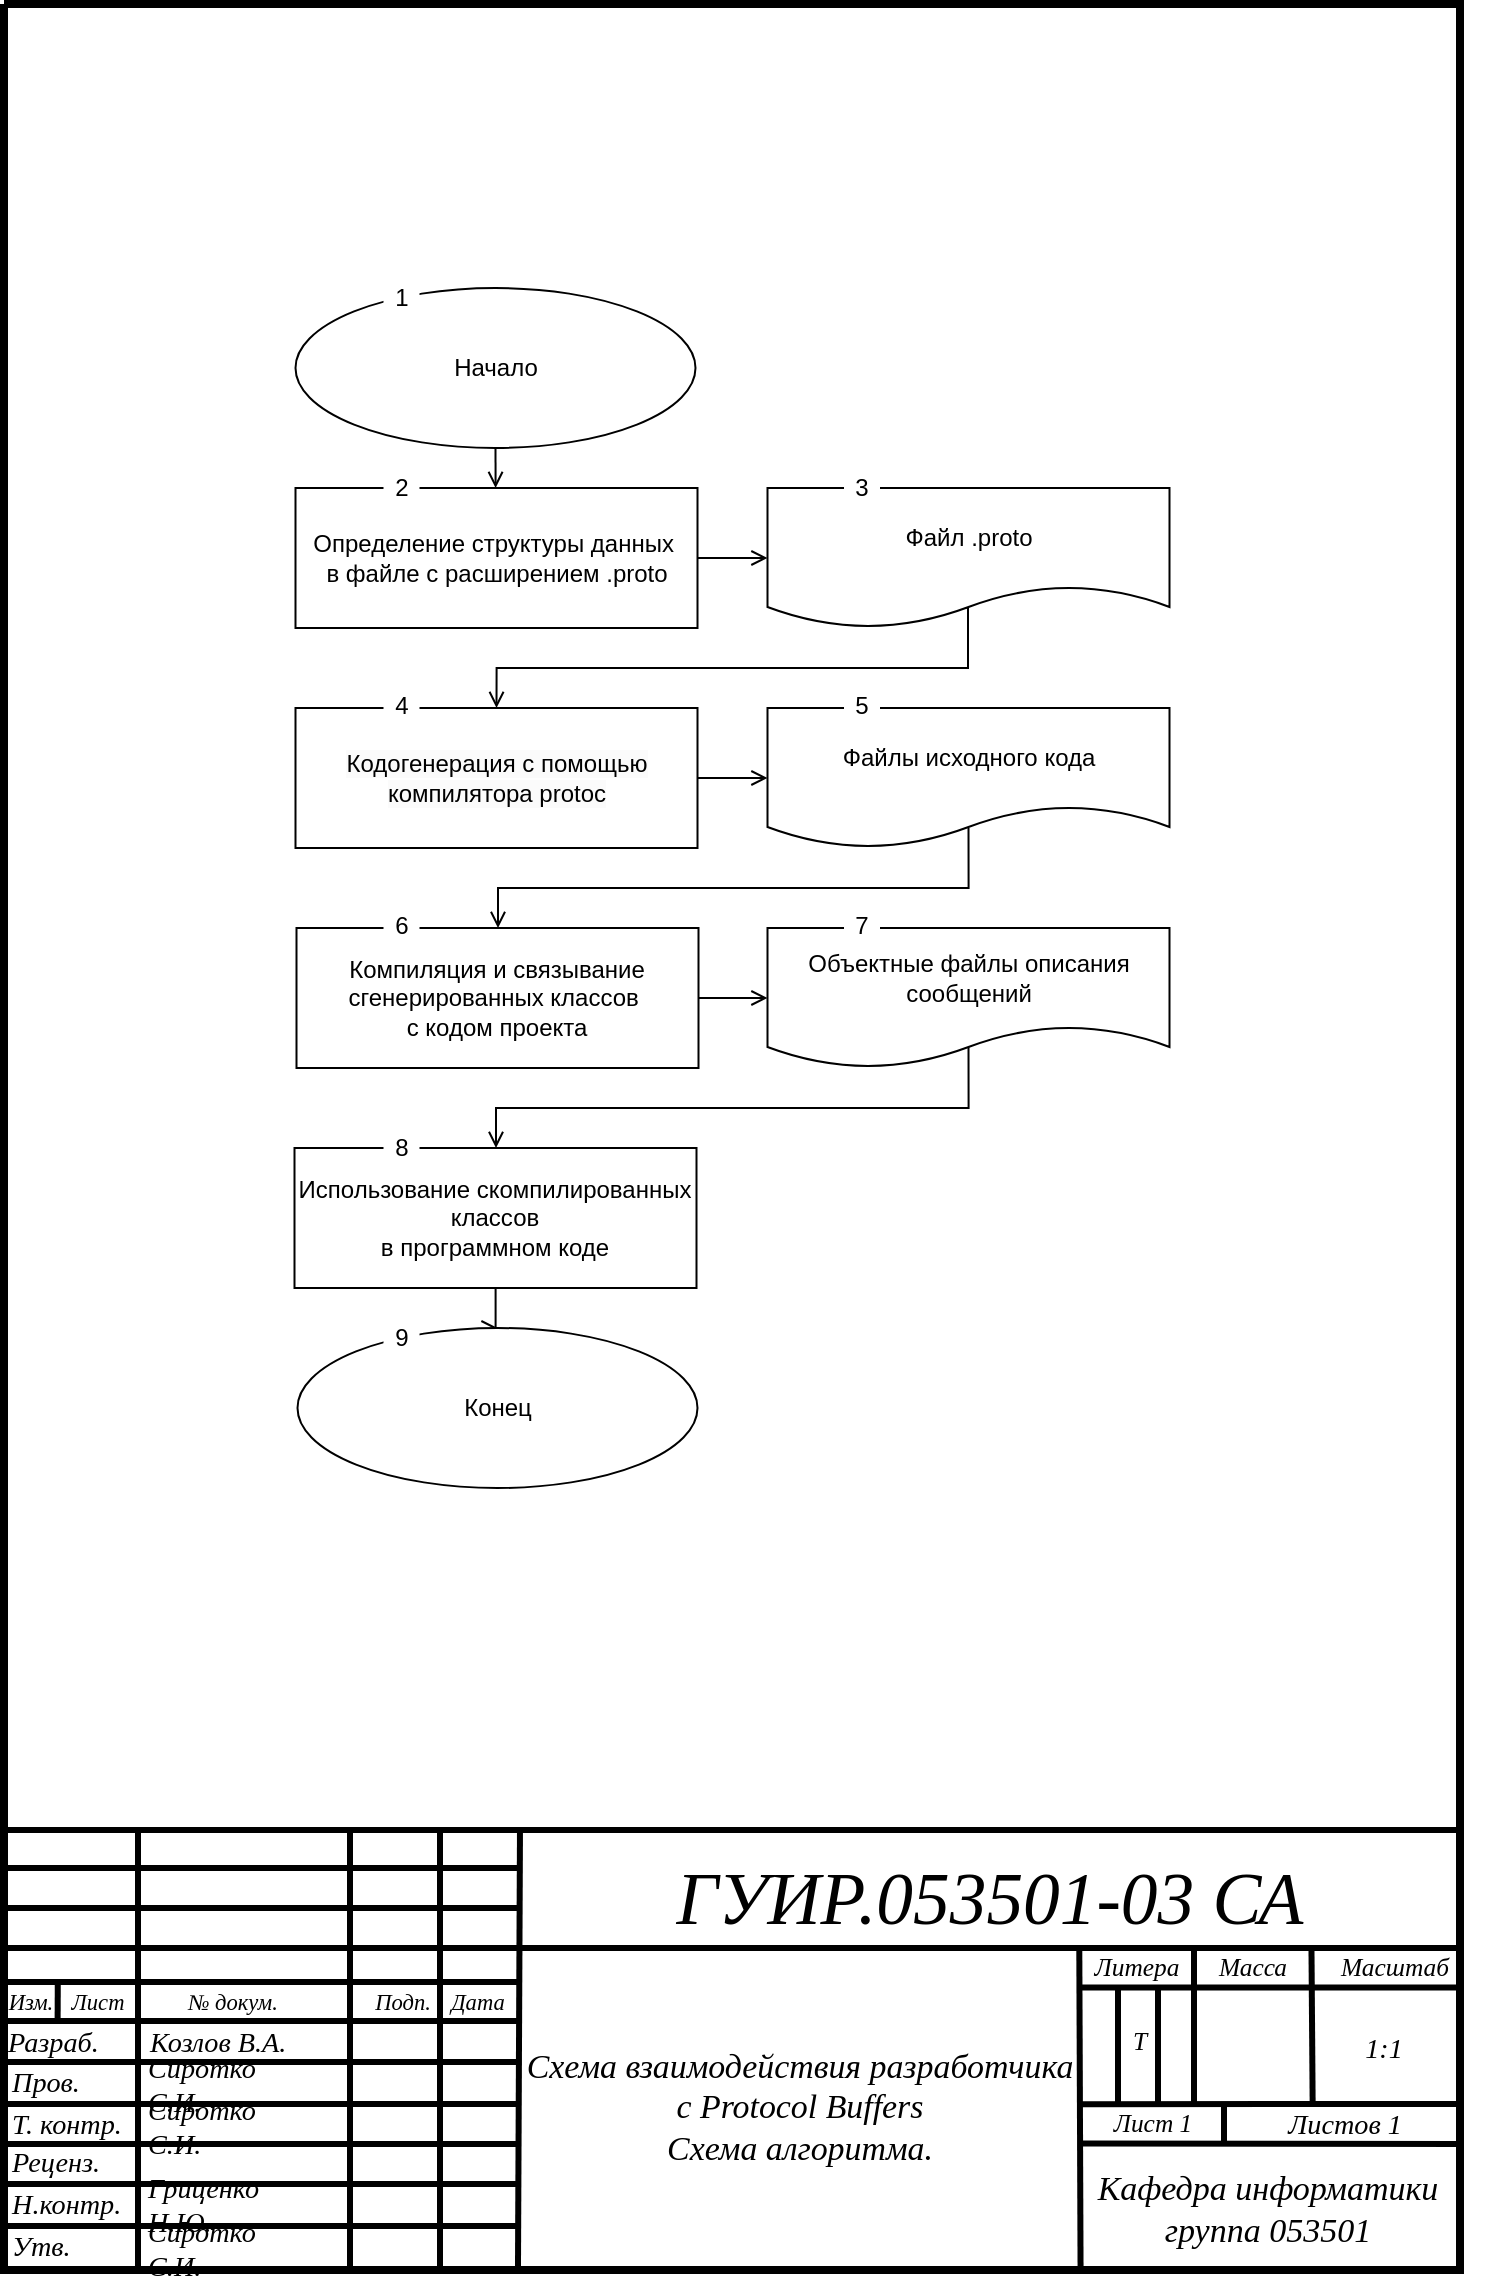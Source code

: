 <mxfile version="24.4.0" type="device">
  <diagram name="Page-1" id="Page-1">
    <mxGraphModel dx="433" dy="330" grid="1" gridSize="10" guides="1" tooltips="1" connect="1" arrows="1" fold="1" page="1" pageScale="1" pageWidth="827" pageHeight="1169" math="0" shadow="0">
      <root>
        <mxCell id="0" />
        <mxCell id="1" value="Соединительная линия" parent="0" />
        <mxCell id="2" style="vsdxID=1;fillColor=none;gradientColor=none;shape=stencil(UzV2Ls5ILEhVNTIoLinKz04tz0wpyVA1dlE1MsrMy0gtyiwBslSNXVWNndPyi1LTi/JL81Ig/IJEkEoQKze/DGRCBUSfAUiHkUElMs8NojAnMw+nQkMDPEphkmQpJtoJKAqBDIQP0zJzciABhCyPHiJAIUhoGrsCAA==);strokeColor=#000000;strokeWidth=4;points=[];labelBackgroundColor=none;rounded=0;html=1;whiteSpace=wrap;" parent="1" vertex="1">
          <mxGeometry x="80" y="28" width="728" height="1133" as="geometry" />
        </mxCell>
        <mxCell id="3" style="vsdxID=3;fillColor=#FFFFFF;gradientColor=none;shape=stencil(fY9LDoAgDERP0z3SI/i5BwkoRAWC+Lu9kMZojLqbad9MWsBy0sIr4GyKwfVqNTJqwAo4N1arYGJSgDVg2bqguuBmK8l7kcmsRrfkho1yLCc428kVjHxD6GDsJ/oDni2vaBLXLfTGffe8O43oZ6wP);strokeColor=#000000;strokeWidth=3;points=[];labelBackgroundColor=none;rounded=0;html=1;whiteSpace=wrap;" parent="1" vertex="1">
          <mxGeometry x="80" y="941" width="728" height="219" as="geometry" />
        </mxCell>
        <mxCell id="34" style="vsdxID=4;edgeStyle=none;startArrow=none;endArrow=none;startSize=5;endSize=5;strokeWidth=3;strokeColor=#000000;spacingTop=0;spacingBottom=0;spacingLeft=0;spacingRight=0;verticalAlign=middle;html=1;labelBackgroundColor=none;rounded=0;entryX=0.595;entryY=1;entryDx=0;entryDy=0;entryPerimeter=0;exitX=1.001;exitY=0.995;exitDx=0;exitDy=0;exitPerimeter=0;" parent="1" source="18" target="22" edge="1">
          <mxGeometry relative="1" as="geometry">
            <Array as="points" />
            <mxPoint x="618" y="1152.62" as="sourcePoint" />
            <mxPoint x="618" y="1003.37" as="targetPoint" />
          </mxGeometry>
        </mxCell>
        <mxCell id="35" style="vsdxID=5;edgeStyle=none;startArrow=none;endArrow=none;startSize=5;endSize=5;strokeWidth=3;strokeColor=#000000;spacingTop=0;spacingBottom=0;spacingLeft=0;spacingRight=0;verticalAlign=middle;html=1;labelBackgroundColor=none;rounded=0;exitX=0;exitY=0.244;exitDx=0;exitDy=0;exitPerimeter=0;entryX=0.353;entryY=1;entryDx=0;entryDy=0;entryPerimeter=0;" parent="1" source="22" target="2" edge="1">
          <mxGeometry relative="1" as="geometry">
            <Array as="points" />
            <mxPoint x="338" y="978" as="sourcePoint" />
            <mxPoint x="338" y="1158" as="targetPoint" />
          </mxGeometry>
        </mxCell>
        <mxCell id="36" style="vsdxID=6;edgeStyle=none;startArrow=none;endArrow=none;startSize=5;endSize=5;strokeWidth=3;strokeColor=#000000;spacingTop=0;spacingBottom=0;spacingLeft=0;spacingRight=0;verticalAlign=middle;html=1;labelBackgroundColor=none;rounded=0;" parent="1" edge="1">
          <mxGeometry relative="1" as="geometry">
            <Array as="points" />
            <mxPoint x="298" y="940" as="sourcePoint" />
            <mxPoint x="298" y="1160" as="targetPoint" />
          </mxGeometry>
        </mxCell>
        <mxCell id="37" style="vsdxID=7;edgeStyle=none;startArrow=none;endArrow=none;startSize=5;endSize=5;strokeWidth=3;strokeColor=#000000;spacingTop=0;spacingBottom=0;spacingLeft=0;spacingRight=0;verticalAlign=middle;html=1;labelBackgroundColor=none;rounded=0;" parent="1" edge="1">
          <mxGeometry relative="1" as="geometry">
            <Array as="points" />
            <mxPoint x="253" y="940" as="sourcePoint" />
            <mxPoint x="253" y="1160" as="targetPoint" />
          </mxGeometry>
        </mxCell>
        <mxCell id="38" style="vsdxID=8;edgeStyle=none;startArrow=none;endArrow=none;startSize=5;endSize=5;strokeWidth=3;strokeColor=#000000;spacingTop=0;spacingBottom=0;spacingLeft=0;spacingRight=0;verticalAlign=middle;html=1;labelBackgroundColor=none;rounded=0;" parent="1" edge="1">
          <mxGeometry relative="1" as="geometry">
            <Array as="points" />
            <mxPoint x="147" y="940" as="sourcePoint" />
            <mxPoint x="147" y="1160" as="targetPoint" />
          </mxGeometry>
        </mxCell>
        <mxCell id="39" style="vsdxID=9;edgeStyle=none;startArrow=none;endArrow=none;startSize=5;endSize=5;strokeWidth=3;strokeColor=#000000;spacingTop=0;spacingBottom=0;spacingLeft=0;spacingRight=0;verticalAlign=middle;html=1;labelBackgroundColor=none;rounded=0;entryX=0.993;entryY=1.038;entryDx=0;entryDy=0;entryPerimeter=0;exitX=0.043;exitY=0.062;exitDx=0;exitDy=0;exitPerimeter=0;" parent="1" source="10" target="9" edge="1">
          <mxGeometry relative="1" as="geometry">
            <Array as="points" />
            <mxPoint x="107" y="978" as="sourcePoint" />
            <mxPoint x="107" y="1058" as="targetPoint" />
          </mxGeometry>
        </mxCell>
        <mxCell id="40" style="vsdxID=10;edgeStyle=none;startArrow=none;endArrow=none;startSize=5;endSize=5;strokeWidth=3;strokeColor=#000000;spacingTop=0;spacingBottom=0;spacingLeft=0;spacingRight=0;verticalAlign=middle;html=1;labelBackgroundColor=none;rounded=0;" parent="1" edge="1">
          <mxGeometry relative="1" as="geometry">
            <mxPoint as="offset" />
            <Array as="points" />
            <mxPoint x="80" y="1017" as="sourcePoint" />
            <mxPoint x="338" y="1017" as="targetPoint" />
          </mxGeometry>
        </mxCell>
        <mxCell id="41" style="vsdxID=11;edgeStyle=none;startArrow=none;endArrow=none;startSize=5;endSize=5;strokeWidth=3;strokeColor=#000000;spacingTop=0;spacingBottom=0;spacingLeft=0;spacingRight=0;verticalAlign=middle;html=1;labelBackgroundColor=none;rounded=0;" parent="1" edge="1">
          <mxGeometry relative="1" as="geometry">
            <mxPoint as="offset" />
            <Array as="points" />
            <mxPoint x="80" y="1036.5" as="sourcePoint" />
            <mxPoint x="338" y="1036.5" as="targetPoint" />
          </mxGeometry>
        </mxCell>
        <mxCell id="42" style="vsdxID=12;edgeStyle=none;startArrow=none;endArrow=none;startSize=5;endSize=5;strokeWidth=3;strokeColor=#000000;spacingTop=0;spacingBottom=0;spacingLeft=0;spacingRight=0;verticalAlign=middle;html=1;labelBackgroundColor=none;rounded=0;" parent="1" edge="1">
          <mxGeometry relative="1" as="geometry">
            <mxPoint as="offset" />
            <Array as="points" />
            <mxPoint x="338" y="1000" as="sourcePoint" />
            <mxPoint x="808" y="1000" as="targetPoint" />
          </mxGeometry>
        </mxCell>
        <mxCell id="43" style="vsdxID=14;edgeStyle=none;startArrow=none;endArrow=none;startSize=5;endSize=5;strokeWidth=3;strokeColor=#000000;spacingTop=0;spacingBottom=0;spacingLeft=0;spacingRight=0;verticalAlign=middle;html=1;labelBackgroundColor=none;rounded=0;exitX=1.001;exitY=0.488;exitDx=0;exitDy=0;exitPerimeter=0;" parent="1" source="18" edge="1">
          <mxGeometry relative="1" as="geometry">
            <Array as="points" />
            <mxPoint x="620" y="1078" as="sourcePoint" />
            <mxPoint x="808" y="1078" as="targetPoint" />
          </mxGeometry>
        </mxCell>
        <mxCell id="4" style="vsdxID=17;fillColor=#FFFFFF;gradientColor=none;shape=stencil(UzV2Ls5ILEhVNTIoLinKz04tz0wpyVA1dlE1MsrMy0gtyiwBslSNXVWNndPyi1LTi/JL81Ig/IJEkEoQKze/DGRCBUSfAUiHkUElMs8NojAnMw+nQkMDcpUCGQi3QLyBLIfubqAQxM/GrgA=);strokeColor=#000000;strokeWidth=3;points=[];labelBackgroundColor=none;rounded=0;html=1;whiteSpace=wrap;" parent="1" vertex="1">
          <mxGeometry x="675" y="999.5" width="1" height="80" as="geometry" />
        </mxCell>
        <mxCell id="44" style="vsdxID=18;edgeStyle=none;startArrow=none;endArrow=none;startSize=5;endSize=5;strokeWidth=3;strokeColor=#000000;spacingTop=0;spacingBottom=0;spacingLeft=0;spacingRight=0;verticalAlign=middle;html=1;labelBackgroundColor=none;rounded=0;exitX=0.842;exitY=1.006;exitDx=0;exitDy=0;exitPerimeter=0;" parent="1" source="22" edge="1">
          <mxGeometry relative="1" as="geometry">
            <Array as="points" />
            <mxPoint x="734.0" y="996.76" as="sourcePoint" />
            <mxPoint x="734.32" y="1077" as="targetPoint" />
          </mxGeometry>
        </mxCell>
        <mxCell id="45" value="&lt;div style=&quot;font-size: 1px&quot;&gt;&lt;/div&gt;" style="text;vsdxID=18;edgeStyle=none;startArrow=none;endArrow=none;startSize=5;endSize=5;strokeWidth=3;strokeColor=none;spacingTop=0;spacingBottom=0;spacingLeft=0;spacingRight=0;verticalAlign=middle;html=1;labelBackgroundColor=none;rounded=0;align=center;fillColor=none;gradientColor=none;whiteSpace=wrap;;html=1;;rotation=270" parent="44" vertex="1">
          <mxGeometry width="40" height="1" relative="1" as="geometry">
            <mxPoint x="-20" y="-0.5" as="offset" />
          </mxGeometry>
        </mxCell>
        <mxCell id="48" value="&lt;div style=&quot;font-size: 1px&quot;&gt;&lt;/div&gt;" style="vsdxID=22;edgeStyle=none;startArrow=none;endArrow=none;startSize=5;endSize=5;strokeColor=#000000;spacingTop=0;spacingBottom=0;spacingLeft=0;spacingRight=0;verticalAlign=middle;html=1;labelBackgroundColor=none;rounded=0;align=center;" parent="1" edge="1">
          <mxGeometry relative="1" as="geometry">
            <mxPoint as="offset" />
            <Array as="points" />
            <mxPoint x="80" y="1000" as="sourcePoint" />
            <mxPoint x="338" y="1000" as="targetPoint" />
          </mxGeometry>
        </mxCell>
        <mxCell id="49" style="vsdxID=23;edgeStyle=none;startArrow=none;endArrow=none;startSize=5;endSize=5;strokeColor=#000000;spacingTop=0;spacingBottom=0;spacingLeft=0;spacingRight=0;verticalAlign=middle;html=1;labelBackgroundColor=none;rounded=0;" parent="1" edge="1">
          <mxGeometry relative="1" as="geometry">
            <mxPoint as="offset" />
            <Array as="points" />
            <mxPoint x="80" y="1018" as="sourcePoint" />
            <mxPoint x="338" y="1018" as="targetPoint" />
          </mxGeometry>
        </mxCell>
        <mxCell id="50" style="vsdxID=25;edgeStyle=none;startArrow=none;endArrow=none;startSize=5;endSize=5;strokeColor=#000000;spacingTop=0;spacingBottom=0;spacingLeft=0;spacingRight=0;verticalAlign=middle;html=1;labelBackgroundColor=none;rounded=0;" parent="1" edge="1">
          <mxGeometry relative="1" as="geometry">
            <mxPoint as="offset" />
            <Array as="points" />
            <mxPoint x="80" y="1036.64" as="sourcePoint" />
            <mxPoint x="338" y="1036.64" as="targetPoint" />
          </mxGeometry>
        </mxCell>
        <mxCell id="51" style="vsdxID=26;edgeStyle=none;startArrow=none;endArrow=none;startSize=5;endSize=5;strokeColor=#000000;spacingTop=0;spacingBottom=0;spacingLeft=0;spacingRight=0;verticalAlign=middle;html=1;labelBackgroundColor=none;rounded=0;" parent="1" edge="1">
          <mxGeometry relative="1" as="geometry">
            <mxPoint as="offset" />
            <Array as="points" />
            <mxPoint x="80" y="1098" as="sourcePoint" />
            <mxPoint x="338" y="1098" as="targetPoint" />
          </mxGeometry>
        </mxCell>
        <mxCell id="52" style="vsdxID=27;edgeStyle=none;startArrow=none;endArrow=none;startSize=5;endSize=5;strokeColor=#000000;spacingTop=0;spacingBottom=0;spacingLeft=0;spacingRight=0;verticalAlign=middle;html=1;labelBackgroundColor=none;rounded=0;" parent="1" edge="1">
          <mxGeometry relative="1" as="geometry">
            <mxPoint as="offset" />
            <Array as="points" />
            <mxPoint x="80" y="1118" as="sourcePoint" />
            <mxPoint x="338" y="1118" as="targetPoint" />
          </mxGeometry>
        </mxCell>
        <mxCell id="53" style="vsdxID=28;edgeStyle=none;startArrow=none;endArrow=none;startSize=5;endSize=5;strokeColor=#000000;spacingTop=0;spacingBottom=0;spacingLeft=0;spacingRight=0;verticalAlign=middle;html=1;labelBackgroundColor=none;rounded=0;" parent="1" edge="1">
          <mxGeometry relative="1" as="geometry">
            <mxPoint as="offset" />
            <Array as="points" />
            <mxPoint x="80" y="1138" as="sourcePoint" />
            <mxPoint x="338" y="1138" as="targetPoint" />
          </mxGeometry>
        </mxCell>
        <mxCell id="5" value="&lt;div style=&quot;font-size: 1px&quot;&gt;&lt;font style=&quot;font-size: 14.11px; color: rgb(0, 0, 0); direction: ltr; letter-spacing: 0px; line-height: 120%; opacity: 1;&quot;&gt;&lt;i&gt;Разраб.&lt;br&gt;&lt;/i&gt;&lt;/font&gt;&lt;/div&gt;" style="verticalAlign=middle;align=left;vsdxID=29;fillColor=none;gradientColor=none;shape=stencil(nZBLDoAgDERP0z3SIyjew0SURgSD+Lu9kMZoXLhwN9O+tukAlrNpJg1SzDH4QW/URgNYgZTkjA4UkwJUgGXng+6DX1zLfmoymdXo17xh5zmRJ6Q42BWCfc2oJfdAr+Yv+AP9Cb7OJ3H/2JG1HNGz/84klThPVCc=);strokeColor=none;points=[];labelBackgroundColor=none;rounded=0;html=1;whiteSpace=wrap;fontFamily=GOST type B;spacingLeft=0;" parent="1" vertex="1">
          <mxGeometry x="80" y="1037" width="67" height="20" as="geometry" />
        </mxCell>
        <mxCell id="6" value="&lt;div style=&quot;font-size: 1px&quot;&gt;&lt;font style=&quot;font-size: 14.11px; color: rgb(0, 0, 0); direction: ltr; letter-spacing: 0px; line-height: 120%; opacity: 1;&quot;&gt;&lt;i&gt;Пров.&lt;br&gt;&lt;/i&gt;&lt;/font&gt;&lt;/div&gt;" style="verticalAlign=middle;align=left;vsdxID=30;fillColor=none;gradientColor=none;shape=stencil(nZBLDoAgDERP0z3SIyjew0SURgSD+Lu9kMZoXLhwN9O+tukAlrNpJg1SzDH4QW/URgNYgZTkjA4UkwJUgGXng+6DX1zLfmoymdXo17xh5zmRJ6Q42BWCfc2oJfdAr+Yv+AP9Cb7OJ3H/2JG1HNGz/84klThPVCc=);strokeColor=none;points=[];labelBackgroundColor=none;rounded=0;html=1;whiteSpace=wrap;fontFamily=GOST type B;spacingLeft=0;" parent="1" vertex="1">
          <mxGeometry x="82" y="1057" width="67" height="20" as="geometry" />
        </mxCell>
        <mxCell id="7" value="&lt;div style=&quot;font-size: 1px&quot;&gt;&lt;font style=&quot;font-size: 14.11px; color: rgb(0, 0, 0); direction: ltr; letter-spacing: 0px; line-height: 120%; opacity: 1;&quot;&gt;&lt;i&gt;Н.контр.&lt;br&gt;&lt;/i&gt;&lt;/font&gt;&lt;/div&gt;" style="verticalAlign=middle;align=left;vsdxID=32;fillColor=none;gradientColor=none;shape=stencil(nZBLDoAgDERP0z3SIyjew0SURgSD+Lu9kMZoXLhwN9O+tukAlrNpJg1SzDH4QW/URgNYgZTkjA4UkwJUgGXng+6DX1zLfmoymdXo17xh5zmRJ6Q42BWCfc2oJfdAr+Yv+AP9Cb7OJ3H/2JG1HNGz/84klThPVCc=);strokeColor=none;points=[];labelBackgroundColor=none;rounded=0;html=1;whiteSpace=wrap;fontFamily=GOST type B;spacingLeft=0;" parent="1" vertex="1">
          <mxGeometry x="82" y="1118" width="68" height="20" as="geometry" />
        </mxCell>
        <mxCell id="8" value="&lt;div style=&quot;font-size: 1px&quot;&gt;&lt;font style=&quot;font-size: 14.11px; color: rgb(0, 0, 0); direction: ltr; letter-spacing: 0px; line-height: 120%; opacity: 1;&quot;&gt;&lt;i&gt;Утв.&lt;br&gt;&lt;/i&gt;&lt;/font&gt;&lt;/div&gt;" style="verticalAlign=middle;align=left;vsdxID=33;fillColor=none;gradientColor=none;shape=stencil(nZBLDoAgDERP0z3SIyjew0SURgSD+Lu9kMZoXLhwN9O+tukAlrNpJg1SzDH4QW/URgNYgZTkjA4UkwJUgGXng+6DX1zLfmoymdXo17xh5zmRJ6Q42BWCfc2oJfdAr+Yv+AP9Cb7OJ3H/2JG1HNGz/84klThPVCc=);strokeColor=none;points=[];labelBackgroundColor=none;rounded=0;html=1;whiteSpace=wrap;fontFamily=GOST type B;spacingLeft=0;" parent="1" vertex="1">
          <mxGeometry x="82" y="1140" width="67" height="18" as="geometry" />
        </mxCell>
        <mxCell id="9" value="&lt;div style=&quot;font-size: 1px&quot;&gt;&lt;font style=&quot;font-size: 11.29px; color: rgb(0, 0, 0); direction: ltr; letter-spacing: 0px; line-height: 120%; opacity: 1;&quot;&gt;&lt;i&gt;Изм.&lt;br&gt;&lt;/i&gt;&lt;/font&gt;&lt;/div&gt;" style="verticalAlign=middle;align=center;vsdxID=34;fillColor=none;gradientColor=none;shape=stencil(nZBLDoAgDERP0z3SIyjew0SURgSD+Lu9kMZoXLhwN9O+tukAlrNpJg1SzDH4QW/URgNYgZTkjA4UkwJUgGXng+6DX1zLfmoymdXo17xh5zmRJ6Q42BWCfc2oJfdAr+Yv+AP9Cb7OJ3H/2JG1HNGz/84klThPVCc=);strokeColor=none;spacingTop=-3;spacingBottom=-3;spacingLeft=-3;spacingRight=-3;points=[];labelBackgroundColor=none;rounded=0;html=1;whiteSpace=wrap;fontFamily=GOST type B;" parent="1" vertex="1">
          <mxGeometry x="80" y="1016.5" width="27" height="20" as="geometry" />
        </mxCell>
        <mxCell id="10" value="&lt;div style=&quot;font-size: 1px&quot;&gt;&lt;font style=&quot;font-size: 11.29px; color: rgb(0, 0, 0); direction: ltr; letter-spacing: 0px; line-height: 120%; opacity: 1;&quot;&gt;&lt;i&gt;Лист&lt;br&gt;&lt;/i&gt;&lt;/font&gt;&lt;/div&gt;" style="verticalAlign=middle;align=center;vsdxID=35;fillColor=none;gradientColor=none;shape=stencil(nZBLDoAgDERP0z3SIyjew0SURgSD+Lu9kMZoXLhwN9O+tukAlrNpJg1SzDH4QW/URgNYgZTkjA4UkwJUgGXng+6DX1zLfmoymdXo17xh5zmRJ6Q42BWCfc2oJfdAr+Yv+AP9Cb7OJ3H/2JG1HNGz/84klThPVCc=);strokeColor=none;points=[];labelBackgroundColor=none;rounded=0;html=1;whiteSpace=wrap;fontFamily=GOST type B;" parent="1" vertex="1">
          <mxGeometry x="105" y="1017" width="44" height="19" as="geometry" />
        </mxCell>
        <mxCell id="11" value="&lt;div style=&quot;font-size: 1px&quot;&gt;&lt;font style=&quot;font-size: 11.29px; color: rgb(0, 0, 0); direction: ltr; letter-spacing: 0px; line-height: 120%; opacity: 1;&quot;&gt;&lt;i&gt;№ докум.&lt;br&gt;&lt;/i&gt;&lt;/font&gt;&lt;/div&gt;" style="verticalAlign=middle;align=center;vsdxID=36;fillColor=none;gradientColor=none;shape=stencil(nZBLDoAgDERP0z3SIyjew0SURgSD+Lu9kMZoXLhwN9O+tukAlrNpJg1SzDH4QW/URgNYgZTkjA4UkwJUgGXng+6DX1zLfmoymdXo17xh5zmRJ6Q42BWCfc2oJfdAr+Yv+AP9Cb7OJ3H/2JG1HNGz/84klThPVCc=);strokeColor=none;points=[];labelBackgroundColor=none;rounded=0;html=1;whiteSpace=wrap;fontFamily=GOST type B;" parent="1" vertex="1">
          <mxGeometry x="149" y="1015" width="91" height="23" as="geometry" />
        </mxCell>
        <mxCell id="12" value="&lt;div style=&quot;font-size: 1px&quot;&gt;&lt;font style=&quot;font-size: 11.29px; color: rgb(0, 0, 0); direction: ltr; letter-spacing: 0px; line-height: 120%; opacity: 1;&quot;&gt;&lt;i&gt;Подп.&lt;br&gt;&lt;/i&gt;&lt;/font&gt;&lt;/div&gt;" style="verticalAlign=middle;align=center;vsdxID=37;fillColor=none;gradientColor=none;shape=stencil(nZBLDoAgDERP0z3SIyjew0SURgSD+Lu9kMZoXLhwN9O+tukAlrNpJg1SzDH4QW/URgNYgZTkjA4UkwJUgGXng+6DX1zLfmoymdXo17xh5zmRJ6Q42BWCfc2oJfdAr+Yv+AP9Cb7OJ3H/2JG1HNGz/84klThPVCc=);strokeColor=none;points=[];labelBackgroundColor=none;rounded=0;html=1;whiteSpace=wrap;fontFamily=GOST type B;" parent="1" vertex="1">
          <mxGeometry x="250" y="1017" width="59" height="19" as="geometry" />
        </mxCell>
        <mxCell id="13" value="&lt;div style=&quot;font-size: 1px&quot;&gt;&lt;font style=&quot;font-size: 11.29px; color: rgb(0, 0, 0); direction: ltr; letter-spacing: 0px; line-height: 120%; opacity: 1;&quot;&gt;&lt;i&gt;Дата&lt;br&gt;&lt;/i&gt;&lt;/font&gt;&lt;/div&gt;" style="verticalAlign=middle;align=center;vsdxID=38;fillColor=none;gradientColor=none;shape=stencil(nZBLDoAgDERP0z3SIyjew0SURgSD+Lu9kMZoXLhwN9O+tukAlrNpJg1SzDH4QW/URgNYgZTkjA4UkwJUgGXng+6DX1zLfmoymdXo17xh5zmRJ6Q42BWCfc2oJfdAr+Yv+AP9Cb7OJ3H/2JG1HNGz/84klThPVCc=);strokeColor=none;points=[];labelBackgroundColor=none;rounded=0;html=1;whiteSpace=wrap;fontFamily=GOST type B;" parent="1" vertex="1">
          <mxGeometry x="296" y="1016.5" width="42" height="20" as="geometry" />
        </mxCell>
        <mxCell id="14" value="&lt;div style=&quot;font-size: 1px&quot;&gt;&lt;font style=&quot;font-size: 12.7px; color: rgb(0, 0, 0); direction: ltr; letter-spacing: 0px; line-height: 120%; opacity: 1;&quot;&gt;&lt;i&gt;Литера&lt;br&gt;&lt;/i&gt;&lt;/font&gt;&lt;/div&gt;" style="verticalAlign=middle;align=center;vsdxID=39;fillColor=none;gradientColor=none;shape=stencil(nZBLDoAgDERP0z3SIyjew0SURgSD+Lu9kMZoXLhwN9O+tukAlrNpJg1SzDH4QW/URgNYgZTkjA4UkwJUgGXng+6DX1zLfmoymdXo17xh5zmRJ6Q42BWCfc2oJfdAr+Yv+AP9Cb7OJ3H/2JG1HNGz/84klThPVCc=);strokeColor=none;points=[];labelBackgroundColor=none;rounded=0;html=1;whiteSpace=wrap;fontFamily=GOST type B;" parent="1" vertex="1">
          <mxGeometry x="618" y="1000" width="57" height="20" as="geometry" />
        </mxCell>
        <mxCell id="15" value="&lt;div style=&quot;font-size: 1px&quot;&gt;&lt;font style=&quot;font-size: 12.7px; color: rgb(0, 0, 0); direction: ltr; letter-spacing: 0px; line-height: 120%; opacity: 1;&quot;&gt;&lt;i&gt;Масса&lt;/i&gt;&lt;/font&gt;&lt;/div&gt;" style="verticalAlign=middle;align=center;vsdxID=40;fillColor=none;gradientColor=none;shape=stencil(nZBLDoAgDERP0z3SIyjew0SURgSD+Lu9kMZoXLhwN9O+tukAlrNpJg1SzDH4QW/URgNYgZTkjA4UkwJUgGXng+6DX1zLfmoymdXo17xh5zmRJ6Q42BWCfc2oJfdAr+Yv+AP9Cb7OJ3H/2JG1HNGz/84klThPVCc=);strokeColor=none;points=[];labelBackgroundColor=none;rounded=0;html=1;whiteSpace=wrap;fontFamily=GOST type B;" parent="1" vertex="1">
          <mxGeometry x="675" y="1000" width="59" height="20" as="geometry" />
        </mxCell>
        <mxCell id="16" value="&lt;div style=&quot;font-size: 1px&quot;&gt;&lt;font style=&quot;font-size: 12.7px; color: rgb(0, 0, 0); direction: ltr; letter-spacing: 0px; line-height: 120%; opacity: 1;&quot;&gt;&lt;i&gt;Масштаб&lt;br&gt;&lt;/i&gt;&lt;/font&gt;&lt;/div&gt;" style="verticalAlign=middle;align=center;vsdxID=41;fillColor=none;gradientColor=none;shape=stencil(nZBLDoAgDERP0z3SIyjew0SURgSD+Lu9kMZoXLhwN9O+tukAlrNpJg1SzDH4QW/URgNYgZTkjA4UkwJUgGXng+6DX1zLfmoymdXo17xh5zmRJ6Q42BWCfc2oJfdAr+Yv+AP9Cb7OJ3H/2JG1HNGz/84klThPVCc=);strokeColor=none;points=[];labelBackgroundColor=none;rounded=0;html=1;whiteSpace=wrap;fontFamily=GOST type B;" parent="1" vertex="1">
          <mxGeometry x="743" y="1000" width="65" height="20" as="geometry" />
        </mxCell>
        <mxCell id="54" style="vsdxID=2;edgeStyle=none;startArrow=none;endArrow=none;startSize=5;endSize=5;strokeWidth=3;strokeColor=#000000;spacingTop=0;spacingBottom=0;spacingLeft=0;spacingRight=0;verticalAlign=middle;html=1;labelBackgroundColor=none;rounded=0;exitX=1.001;exitY=0.611;exitDx=0;exitDy=0;exitPerimeter=0;" parent="1" source="18" edge="1">
          <mxGeometry relative="1" as="geometry">
            <mxPoint as="offset" />
            <Array as="points" />
            <mxPoint x="616" y="1098" as="sourcePoint" />
            <mxPoint x="808" y="1098" as="targetPoint" />
          </mxGeometry>
        </mxCell>
        <mxCell id="17" value="&lt;div style=&quot;font-size: 1px&quot;&gt;&lt;font style=&quot;font-size: 14.11px; color: rgb(0, 0, 0); direction: ltr; letter-spacing: 0px; line-height: 120%; opacity: 1;&quot;&gt;&lt;i&gt;Листов 1&lt;/i&gt;&lt;/font&gt;&lt;/div&gt;" style="verticalAlign=middle;align=center;vsdxID=13;fillColor=none;gradientColor=none;shape=stencil(nZBLDoAgDERP0z3SIyjew0SURgSD+Lu9kMZoXLhwN9O+tukAlrNpJg1SzDH4QW/URgNYgZTkjA4UkwJUgGXng+6DX1zLfmoymdXo17xh5zmRJ6Q42BWCfc2oJfdAr+Yv+AP9Cb7OJ3H/2JG1HNGz/84klThPVCc=);strokeColor=none;strokeWidth=4;points=[];labelBackgroundColor=none;rounded=0;html=1;whiteSpace=wrap;fontFamily=GOST type B;" parent="1" vertex="1">
          <mxGeometry x="691" y="1077.5" width="119" height="21" as="geometry" />
        </mxCell>
        <mxCell id="18" value="&lt;div style=&quot;&quot;&gt;&lt;p style=&quot;margin: 0px; text-indent: 0px; direction: ltr; font-size: 16.93px;&quot;&gt;&lt;font face=&quot;GOST type B&quot;&gt;&lt;i&gt;Схема взаимодействия разработчика с Protocol Buffers&lt;/i&gt;&lt;/font&gt;&lt;/p&gt;&lt;p style=&quot;margin: 0px; text-indent: 0px; direction: ltr; font-size: 16.93px;&quot;&gt;&lt;font face=&quot;GOST type B&quot;&gt;&lt;i&gt;Схема алгоритма.&lt;/i&gt;&lt;/font&gt;&lt;/p&gt;&lt;/div&gt;" style="verticalAlign=middle;align=center;vsdxID=21;fillColor=none;gradientColor=none;shape=stencil(nZBLDoAgDERP0z3SIyjew0SURgSD+Lu9kMZoXLhwN9O+tukAlrNpJg1SzDH4QW/URgNYgZTkjA4UkwJUgGXng+6DX1zLfmoymdXo17xh5zmRJ6Q42BWCfc2oJfdAr+Yv+AP9Cb7OJ3H/2JG1HNGz/84klThPVCc=);strokeColor=none;strokeWidth=4;points=[];labelBackgroundColor=none;rounded=0;html=1;whiteSpace=wrap;" parent="1" vertex="1">
          <mxGeometry x="338" y="1000" width="280" height="160" as="geometry" />
        </mxCell>
        <mxCell id="19" value="&lt;div style=&quot;&quot;&gt;&lt;p style=&quot;margin: 0px; text-indent: 0px; direction: ltr;&quot;&gt;&lt;span style=&quot;font-size: 14.11px;&quot;&gt;&lt;i&gt;Козлов В.А.&lt;/i&gt;&lt;/span&gt;&lt;/p&gt;&lt;/div&gt;" style="verticalAlign=middle;align=left;vsdxID=72;fillColor=none;gradientColor=none;shape=stencil(nZBLDoAgDERP0z3SIyjew0SURgSD+Lu9kMZoXLhwN9O+tukAlrNpJg1SzDH4QW/URgNYgZTkjA4UkwJUgGXng+6DX1zLfmoymdXo17xh5zmRJ6Q42BWCfc2oJfdAr+Yv+AP9Cb7OJ3H/2JG1HNGz/84klThPVCc=);strokeColor=none;points=[];labelBackgroundColor=none;rounded=0;html=1;whiteSpace=wrap;fontFamily=GOST type B;spacingLeft=1;" parent="1" vertex="1">
          <mxGeometry x="150" y="1037" width="109" height="20" as="geometry" />
        </mxCell>
        <mxCell id="20" value="&lt;div style=&quot;font-size: 1px&quot;&gt;&lt;p style=&quot;align:left;margin-left:0;margin-right:0;margin-top:0px;margin-bottom:0px;text-indent:0;valign:middle;direction:ltr;&quot;&gt;&lt;font style=&quot;font-size: 14.11px; color: rgb(0, 0, 0); direction: ltr; letter-spacing: 0px; line-height: 120%; opacity: 1;&quot;&gt;&lt;i&gt;Сиротко С.И.&lt;br&gt;&lt;/i&gt;&lt;/font&gt;&lt;/p&gt;&lt;/div&gt;" style="verticalAlign=middle;align=left;vsdxID=73;fillColor=none;gradientColor=none;shape=stencil(nZBLDoAgDERP0z3SIyjew0SURgSD+Lu9kMZoXLhwN9O+tukAlrNpJg1SzDH4QW/URgNYgZTkjA4UkwJUgGXng+6DX1zLfmoymdXo17xh5zmRJ6Q42BWCfc2oJfdAr+Yv+AP9Cb7OJ3H/2JG1HNGz/84klThPVCc=);strokeColor=none;spacingLeft=1;spacingRight=-3;points=[];labelBackgroundColor=none;rounded=0;html=1;whiteSpace=wrap;fontFamily=GOST type B;" parent="1" vertex="1">
          <mxGeometry x="149" y="1059" width="83" height="18" as="geometry" />
        </mxCell>
        <mxCell id="21" value="&lt;div style=&quot;font-size: 1px&quot;&gt;&lt;/div&gt;" style="vsdxID=106;fillColor=none;gradientColor=none;strokeColor=none;points=[];labelBackgroundColor=none;rounded=0;html=1;whiteSpace=wrap;" parent="1" vertex="1">
          <mxGeometry x="350" y="870" width="470" height="80" as="geometry" />
        </mxCell>
        <mxCell id="22" value="&lt;div style=&quot;font-size: 1px&quot;&gt;&lt;font style=&quot;font-size: 36.69px; color: rgb(0, 0, 0); direction: ltr; letter-spacing: 0px; line-height: 120%; opacity: 1;&quot;&gt;&lt;i&gt;ГУИР.053501-03 СА&lt;/i&gt;&lt;/font&gt;&lt;font style=&quot;font-size: 16.93px; color: rgb(0, 0, 0); direction: ltr; letter-spacing: 0px; line-height: 120%; opacity: 1;&quot;&gt;&lt;br&gt;&lt;/font&gt;&lt;/div&gt;" style="verticalAlign=bottom;align=center;vsdxID=16;fillColor=none;gradientColor=none;shape=stencil(nZBLDoAgDERP0z3SIyjew0SURgSD+Lu9kMZoXLhwN9O+tukAlrNpJg1SzDH4QW/URgNYgZTkjA4UkwJUgGXng+6DX1zLfmoymdXo17xh5zmRJ6Q42BWCfc2oJfdAr+Yv+AP9Cb7OJ3H/2JG1HNGz/84klThPVCc=);strokeColor=none;strokeWidth=4;points=[];labelBackgroundColor=none;rounded=0;html=1;whiteSpace=wrap;fontFamily=GOST type B;" parent="1" vertex="1">
          <mxGeometry x="338" y="920" width="470" height="80" as="geometry" />
        </mxCell>
        <mxCell id="50qUFXxzEs_wAyaEDI5A-77" value="&lt;div style=&quot;font-size: 1px&quot;&gt;&lt;p style=&quot;align:left;margin-left:0;margin-right:0;margin-top:0px;margin-bottom:0px;text-indent:0;valign:middle;direction:ltr;&quot;&gt;&lt;font style=&quot;font-size: 14.11px; color: rgb(0, 0, 0); direction: ltr; letter-spacing: 0px; line-height: 120%; opacity: 1;&quot;&gt;&lt;i&gt;Гриценко Н.Ю.&lt;/i&gt;&lt;/font&gt;&lt;/p&gt;&lt;/div&gt;" style="verticalAlign=middle;align=left;vsdxID=73;fillColor=none;gradientColor=none;shape=stencil(nZBLDoAgDERP0z3SIyjew0SURgSD+Lu9kMZoXLhwN9O+tukAlrNpJg1SzDH4QW/URgNYgZTkjA4UkwJUgGXng+6DX1zLfmoymdXo17xh5zmRJ6Q42BWCfc2oJfdAr+Yv+AP9Cb7OJ3H/2JG1HNGz/84klThPVCc=);strokeColor=none;spacingLeft=1;spacingRight=-3;points=[];labelBackgroundColor=none;rounded=0;html=1;whiteSpace=wrap;fontFamily=GOST type B;" parent="1" vertex="1">
          <mxGeometry x="149" y="1117" width="83" height="22" as="geometry" />
        </mxCell>
        <mxCell id="tQ9gYg5TCyGaoglzA94V-57" style="edgeStyle=orthogonalEdgeStyle;rounded=0;orthogonalLoop=1;jettySize=auto;html=1;entryX=0.501;entryY=0.229;entryDx=0;entryDy=0;entryPerimeter=0;fontFamily=GOST type B;fontSize=13;fontSource=https%3A%2F%2Fdrive.google.com%2Fuc%3Fexport%3Ddownload%26id%3D1UrnLVkHcLbHLojcf2ejICCGZ1GY9liKW;" parent="1" edge="1">
          <mxGeometry relative="1" as="geometry">
            <mxPoint x="177.1" y="352.6" as="sourcePoint" />
          </mxGeometry>
        </mxCell>
        <mxCell id="tQ9gYg5TCyGaoglzA94V-59" style="edgeStyle=orthogonalEdgeStyle;rounded=0;orthogonalLoop=1;jettySize=auto;html=1;entryX=0.5;entryY=0;entryDx=0;entryDy=0;fontFamily=GOST type B;fontSize=13;fontSource=https%3A%2F%2Fdrive.google.com%2Fuc%3Fexport%3Ddownload%26id%3D1UrnLVkHcLbHLojcf2ejICCGZ1GY9liKW;" parent="1" edge="1">
          <mxGeometry relative="1" as="geometry">
            <mxPoint x="177.1" y="432.6" as="sourcePoint" />
          </mxGeometry>
        </mxCell>
        <mxCell id="tQ9gYg5TCyGaoglzA94V-144" value="&lt;div style=&quot;&quot;&gt;&lt;font style=&quot;color: rgb(0, 0, 0); direction: ltr; letter-spacing: 0px; line-height: 120%; opacity: 1; font-size: 17px;&quot;&gt;&lt;i&gt;Кафедра информатики&lt;br&gt;группа 053501&lt;/i&gt;&lt;/font&gt;&lt;/div&gt;" style="verticalAlign=middle;align=center;vsdxID=43;fillColor=none;gradientColor=none;shape=stencil(nZBLDoAgDERP0z3SIyjew0SURgSD+Lu9kMZoXLhwN9O+tukAlrNpJg1SzDH4QW/URgNYgZTkjA4UkwJUgGXng+6DX1zLfmoymdXo17xh5zmRJ6Q42BWCfc2oJfdAr+Yv+AP9Cb7OJ3H/2JG1HNGz/84klThPVCc=);strokeColor=none;strokeWidth=4;points=[];labelBackgroundColor=none;rounded=0;html=1;whiteSpace=wrap;fontFamily=GOST type B;" parent="1" vertex="1">
          <mxGeometry x="622" y="1104" width="180" height="53" as="geometry" />
        </mxCell>
        <mxCell id="tQ9gYg5TCyGaoglzA94V-145" value="&lt;div style=&quot;font-size: 1px&quot;&gt;&lt;p style=&quot;align:left;margin-left:0;margin-right:0;margin-top:0px;margin-bottom:0px;text-indent:0;valign:middle;direction:ltr;&quot;&gt;&lt;font style=&quot;font-size: 14.11px; color: rgb(0, 0, 0); direction: ltr; letter-spacing: 0px; line-height: 120%; opacity: 1;&quot;&gt;&lt;i&gt;Сиротко С.И.&lt;/i&gt;&lt;/font&gt;&lt;/p&gt;&lt;/div&gt;" style="verticalAlign=middle;align=left;vsdxID=73;fillColor=none;gradientColor=none;shape=stencil(nZBLDoAgDERP0z3SIyjew0SURgSD+Lu9kMZoXLhwN9O+tukAlrNpJg1SzDH4QW/URgNYgZTkjA4UkwJUgGXng+6DX1zLfmoymdXo17xh5zmRJ6Q42BWCfc2oJfdAr+Yv+AP9Cb7OJ3H/2JG1HNGz/84klThPVCc=);strokeColor=none;spacingLeft=1;spacingRight=-3;points=[];labelBackgroundColor=none;rounded=0;html=1;whiteSpace=wrap;fontFamily=GOST type B;" parent="1" vertex="1">
          <mxGeometry x="149" y="1140" width="83" height="19" as="geometry" />
        </mxCell>
        <mxCell id="SP3syGM84WpBd3XU5OWf-54" value="&lt;div style=&quot;font-size: 1px&quot;&gt;&lt;/div&gt;" style="vsdxID=22;edgeStyle=none;startArrow=none;endArrow=none;startSize=5;endSize=5;strokeColor=#000000;spacingTop=0;spacingBottom=0;spacingLeft=0;spacingRight=0;verticalAlign=middle;html=1;labelBackgroundColor=none;rounded=0;align=center;" parent="1" edge="1">
          <mxGeometry relative="1" as="geometry">
            <mxPoint as="offset" />
            <Array as="points" />
            <mxPoint x="80" y="980" as="sourcePoint" />
            <mxPoint x="338" y="980" as="targetPoint" />
          </mxGeometry>
        </mxCell>
        <mxCell id="SP3syGM84WpBd3XU5OWf-55" value="&lt;div style=&quot;font-size: 1px&quot;&gt;&lt;/div&gt;" style="vsdxID=22;edgeStyle=none;startArrow=none;endArrow=none;startSize=5;endSize=5;strokeColor=#000000;spacingTop=0;spacingBottom=0;spacingLeft=0;spacingRight=0;verticalAlign=middle;html=1;labelBackgroundColor=none;rounded=0;align=center;" parent="1" edge="1">
          <mxGeometry relative="1" as="geometry">
            <mxPoint as="offset" />
            <Array as="points" />
            <mxPoint x="80" y="960" as="sourcePoint" />
            <mxPoint x="338" y="960" as="targetPoint" />
          </mxGeometry>
        </mxCell>
        <mxCell id="SP3syGM84WpBd3XU5OWf-57" value="&lt;div style=&quot;font-size: 1px&quot;&gt;&lt;font style=&quot;font-size: 14.11px; color: rgb(0, 0, 0); direction: ltr; letter-spacing: 0px; line-height: 120%; opacity: 1;&quot;&gt;&lt;i&gt;Реценз.&lt;br&gt;&lt;/i&gt;&lt;/font&gt;&lt;/div&gt;" style="verticalAlign=middle;align=left;vsdxID=30;fillColor=none;gradientColor=none;shape=stencil(nZBLDoAgDERP0z3SIyjew0SURgSD+Lu9kMZoXLhwN9O+tukAlrNpJg1SzDH4QW/URgNYgZTkjA4UkwJUgGXng+6DX1zLfmoymdXo17xh5zmRJ6Q42BWCfc2oJfdAr+Yv+AP9Cb7OJ3H/2JG1HNGz/84klThPVCc=);strokeColor=none;points=[];labelBackgroundColor=none;rounded=0;html=1;whiteSpace=wrap;fontFamily=GOST type B;spacingLeft=0;" parent="1" vertex="1">
          <mxGeometry x="82" y="1097" width="67" height="20" as="geometry" />
        </mxCell>
        <mxCell id="SP3syGM84WpBd3XU5OWf-58" style="vsdxID=26;edgeStyle=none;startArrow=none;endArrow=none;startSize=5;endSize=5;strokeColor=#000000;spacingTop=0;spacingBottom=0;spacingLeft=0;spacingRight=0;verticalAlign=middle;html=1;labelBackgroundColor=none;rounded=0;" parent="1" edge="1">
          <mxGeometry relative="1" as="geometry">
            <mxPoint as="offset" />
            <Array as="points" />
            <mxPoint x="80" y="1056.64" as="sourcePoint" />
            <mxPoint x="338" y="1056.64" as="targetPoint" />
          </mxGeometry>
        </mxCell>
        <mxCell id="SP3syGM84WpBd3XU5OWf-59" style="vsdxID=26;edgeStyle=none;startArrow=none;endArrow=none;startSize=5;endSize=5;strokeColor=#000000;spacingTop=0;spacingBottom=0;spacingLeft=0;spacingRight=0;verticalAlign=middle;html=1;labelBackgroundColor=none;rounded=0;" parent="1" edge="1">
          <mxGeometry relative="1" as="geometry">
            <mxPoint as="offset" />
            <Array as="points" />
            <mxPoint x="80" y="1077" as="sourcePoint" />
            <mxPoint x="338" y="1077" as="targetPoint" />
          </mxGeometry>
        </mxCell>
        <mxCell id="SP3syGM84WpBd3XU5OWf-60" value="&lt;div style=&quot;font-size: 1px&quot;&gt;&lt;font style=&quot;font-size: 14.11px; color: rgb(0, 0, 0); direction: ltr; letter-spacing: 0px; line-height: 120%; opacity: 1;&quot;&gt;&lt;i&gt;Т. контр.&lt;/i&gt;&lt;/font&gt;&lt;/div&gt;" style="verticalAlign=middle;align=left;vsdxID=30;fillColor=none;gradientColor=none;shape=stencil(nZBLDoAgDERP0z3SIyjew0SURgSD+Lu9kMZoXLhwN9O+tukAlrNpJg1SzDH4QW/URgNYgZTkjA4UkwJUgGXng+6DX1zLfmoymdXo17xh5zmRJ6Q42BWCfc2oJfdAr+Yv+AP9Cb7OJ3H/2JG1HNGz/84klThPVCc=);strokeColor=none;points=[];labelBackgroundColor=none;rounded=0;html=1;whiteSpace=wrap;fontFamily=GOST type B;spacingLeft=0;" parent="1" vertex="1">
          <mxGeometry x="82" y="1078" width="67" height="20" as="geometry" />
        </mxCell>
        <mxCell id="SP3syGM84WpBd3XU5OWf-61" value="&lt;div style=&quot;font-size: 1px&quot;&gt;&lt;/div&gt;" style="vsdxID=22;edgeStyle=none;startArrow=none;endArrow=none;startSize=5;endSize=5;strokeColor=#000000;spacingTop=0;spacingBottom=0;spacingLeft=0;spacingRight=0;verticalAlign=middle;html=1;labelBackgroundColor=none;rounded=0;align=center;" parent="1" edge="1">
          <mxGeometry relative="1" as="geometry">
            <mxPoint as="offset" />
            <Array as="points" />
            <mxPoint x="80" y="940" as="sourcePoint" />
            <mxPoint x="338" y="940" as="targetPoint" />
          </mxGeometry>
        </mxCell>
        <mxCell id="SP3syGM84WpBd3XU5OWf-63" style="vsdxID=10;edgeStyle=none;startArrow=none;endArrow=none;startSize=5;endSize=5;strokeWidth=3;strokeColor=#000000;spacingTop=0;spacingBottom=0;spacingLeft=0;spacingRight=0;verticalAlign=middle;html=1;labelBackgroundColor=none;rounded=0;" parent="1" edge="1">
          <mxGeometry relative="1" as="geometry">
            <mxPoint as="offset" />
            <Array as="points" />
            <mxPoint x="80" y="1000" as="sourcePoint" />
            <mxPoint x="338" y="1000" as="targetPoint" />
          </mxGeometry>
        </mxCell>
        <mxCell id="SP3syGM84WpBd3XU5OWf-64" style="vsdxID=10;edgeStyle=none;startArrow=none;endArrow=none;startSize=5;endSize=5;strokeWidth=3;strokeColor=#000000;spacingTop=0;spacingBottom=0;spacingLeft=0;spacingRight=0;verticalAlign=middle;html=1;labelBackgroundColor=none;rounded=0;" parent="1" edge="1">
          <mxGeometry relative="1" as="geometry">
            <mxPoint as="offset" />
            <Array as="points" />
            <mxPoint x="80" y="980" as="sourcePoint" />
            <mxPoint x="338" y="980" as="targetPoint" />
          </mxGeometry>
        </mxCell>
        <mxCell id="SP3syGM84WpBd3XU5OWf-65" style="vsdxID=10;edgeStyle=none;startArrow=none;endArrow=none;startSize=5;endSize=5;strokeWidth=3;strokeColor=#000000;spacingTop=0;spacingBottom=0;spacingLeft=0;spacingRight=0;verticalAlign=middle;html=1;labelBackgroundColor=none;rounded=0;" parent="1" edge="1">
          <mxGeometry relative="1" as="geometry">
            <mxPoint as="offset" />
            <Array as="points" />
            <mxPoint x="80" y="960" as="sourcePoint" />
            <mxPoint x="338" y="960" as="targetPoint" />
          </mxGeometry>
        </mxCell>
        <mxCell id="SP3syGM84WpBd3XU5OWf-66" style="vsdxID=10;edgeStyle=none;startArrow=none;endArrow=none;startSize=5;endSize=5;strokeWidth=3;strokeColor=#000000;spacingTop=0;spacingBottom=0;spacingLeft=0;spacingRight=0;verticalAlign=middle;html=1;labelBackgroundColor=none;rounded=0;" parent="1" edge="1">
          <mxGeometry relative="1" as="geometry">
            <mxPoint as="offset" />
            <Array as="points" />
            <mxPoint x="80" y="1057" as="sourcePoint" />
            <mxPoint x="338" y="1057" as="targetPoint" />
          </mxGeometry>
        </mxCell>
        <mxCell id="SP3syGM84WpBd3XU5OWf-67" style="vsdxID=10;edgeStyle=none;startArrow=none;endArrow=none;startSize=5;endSize=5;strokeWidth=3;strokeColor=#000000;spacingTop=0;spacingBottom=0;spacingLeft=0;spacingRight=0;verticalAlign=middle;html=1;labelBackgroundColor=none;rounded=0;" parent="1" edge="1">
          <mxGeometry relative="1" as="geometry">
            <mxPoint as="offset" />
            <Array as="points" />
            <mxPoint x="80" y="1078" as="sourcePoint" />
            <mxPoint x="338" y="1078" as="targetPoint" />
          </mxGeometry>
        </mxCell>
        <mxCell id="SP3syGM84WpBd3XU5OWf-68" style="vsdxID=10;edgeStyle=none;startArrow=none;endArrow=none;startSize=5;endSize=5;strokeWidth=3;strokeColor=#000000;spacingTop=0;spacingBottom=0;spacingLeft=0;spacingRight=0;verticalAlign=middle;html=1;labelBackgroundColor=none;rounded=0;" parent="1" edge="1">
          <mxGeometry relative="1" as="geometry">
            <mxPoint as="offset" />
            <Array as="points" />
            <mxPoint x="80" y="1098" as="sourcePoint" />
            <mxPoint x="338" y="1098" as="targetPoint" />
          </mxGeometry>
        </mxCell>
        <mxCell id="SP3syGM84WpBd3XU5OWf-69" style="vsdxID=10;edgeStyle=none;startArrow=none;endArrow=none;startSize=5;endSize=5;strokeWidth=3;strokeColor=#000000;spacingTop=0;spacingBottom=0;spacingLeft=0;spacingRight=0;verticalAlign=middle;html=1;labelBackgroundColor=none;rounded=0;" parent="1" edge="1">
          <mxGeometry relative="1" as="geometry">
            <mxPoint as="offset" />
            <Array as="points" />
            <mxPoint x="80" y="1118" as="sourcePoint" />
            <mxPoint x="338" y="1118" as="targetPoint" />
          </mxGeometry>
        </mxCell>
        <mxCell id="SP3syGM84WpBd3XU5OWf-70" style="vsdxID=10;edgeStyle=none;startArrow=none;endArrow=none;startSize=5;endSize=5;strokeWidth=3;strokeColor=#000000;spacingTop=0;spacingBottom=0;spacingLeft=0;spacingRight=0;verticalAlign=middle;html=1;labelBackgroundColor=none;rounded=0;" parent="1" edge="1">
          <mxGeometry relative="1" as="geometry">
            <mxPoint as="offset" />
            <Array as="points" />
            <mxPoint x="80" y="1139" as="sourcePoint" />
            <mxPoint x="338" y="1139" as="targetPoint" />
          </mxGeometry>
        </mxCell>
        <mxCell id="SP3syGM84WpBd3XU5OWf-72" style="vsdxID=14;edgeStyle=none;startArrow=none;endArrow=none;startSize=5;endSize=5;strokeWidth=3;strokeColor=#000000;spacingTop=0;spacingBottom=0;spacingLeft=0;spacingRight=0;verticalAlign=middle;html=1;labelBackgroundColor=none;rounded=0;exitX=1.001;exitY=0.488;exitDx=0;exitDy=0;exitPerimeter=0;" parent="1" edge="1">
          <mxGeometry relative="1" as="geometry">
            <Array as="points" />
            <mxPoint x="618" y="1019.72" as="sourcePoint" />
            <mxPoint x="808" y="1019.72" as="targetPoint" />
          </mxGeometry>
        </mxCell>
        <mxCell id="SP3syGM84WpBd3XU5OWf-73" value="&lt;div style=&quot;font-size: 1px&quot;&gt;&lt;font style=&quot;font-size: 12.7px; color: rgb(0, 0, 0); direction: ltr; letter-spacing: 0px; line-height: 120%; opacity: 1;&quot;&gt;&lt;i&gt;Лист 1&lt;br&gt;&lt;/i&gt;&lt;/font&gt;&lt;/div&gt;" style="verticalAlign=middle;align=center;vsdxID=39;fillColor=none;gradientColor=none;shape=stencil(nZBLDoAgDERP0z3SIyjew0SURgSD+Lu9kMZoXLhwN9O+tukAlrNpJg1SzDH4QW/URgNYgZTkjA4UkwJUgGXng+6DX1zLfmoymdXo17xh5zmRJ6Q42BWCfc2oJfdAr+Yv+AP9Cb7OJ3H/2JG1HNGz/84klThPVCc=);strokeColor=none;points=[];labelBackgroundColor=none;rounded=0;html=1;whiteSpace=wrap;fontFamily=GOST type B;" parent="1" vertex="1">
          <mxGeometry x="619" y="1077.5" width="71" height="20" as="geometry" />
        </mxCell>
        <mxCell id="SP3syGM84WpBd3XU5OWf-74" style="vsdxID=17;fillColor=#FFFFFF;gradientColor=none;shape=stencil(UzV2Ls5ILEhVNTIoLinKz04tz0wpyVA1dlE1MsrMy0gtyiwBslSNXVWNndPyi1LTi/JL81Ig/IJEkEoQKze/DGRCBUSfAUiHkUElMs8NojAnMw+nQkMDcpUCGQi3QLyBLIfubqAQxM/GrgA=);strokeColor=#000000;strokeWidth=3;points=[];labelBackgroundColor=none;rounded=0;html=1;whiteSpace=wrap;" parent="1" vertex="1">
          <mxGeometry x="637" y="1018.5" width="1" height="61" as="geometry" />
        </mxCell>
        <mxCell id="SP3syGM84WpBd3XU5OWf-76" style="vsdxID=17;fillColor=#FFFFFF;gradientColor=none;shape=stencil(UzV2Ls5ILEhVNTIoLinKz04tz0wpyVA1dlE1MsrMy0gtyiwBslSNXVWNndPyi1LTi/JL81Ig/IJEkEoQKze/DGRCBUSfAUiHkUElMs8NojAnMw+nQkMDcpUCGQi3QLyBLIfubqAQxM/GrgA=);strokeColor=#000000;strokeWidth=3;points=[];labelBackgroundColor=none;rounded=0;html=1;whiteSpace=wrap;" parent="1" vertex="1">
          <mxGeometry x="657" y="1018.5" width="1" height="60" as="geometry" />
        </mxCell>
        <mxCell id="SP3syGM84WpBd3XU5OWf-77" value="&lt;div style=&quot;&quot;&gt;&lt;span style=&quot;font-size: 12.7px;&quot;&gt;&lt;i&gt;Т&lt;/i&gt;&lt;/span&gt;&lt;/div&gt;" style="verticalAlign=middle;align=center;vsdxID=39;fillColor=none;gradientColor=none;shape=stencil(nZBLDoAgDERP0z3SIyjew0SURgSD+Lu9kMZoXLhwN9O+tukAlrNpJg1SzDH4QW/URgNYgZTkjA4UkwJUgGXng+6DX1zLfmoymdXo17xh5zmRJ6Q42BWCfc2oJfdAr+Yv+AP9Cb7OJ3H/2JG1HNGz/84klThPVCc=);strokeColor=none;points=[];labelBackgroundColor=none;rounded=0;html=1;whiteSpace=wrap;fontFamily=GOST type B;" parent="1" vertex="1">
          <mxGeometry x="633.5" y="1025.5" width="28" height="43" as="geometry" />
        </mxCell>
        <mxCell id="SP3syGM84WpBd3XU5OWf-78" style="vsdxID=17;fillColor=#FFFFFF;gradientColor=none;shape=stencil(UzV2Ls5ILEhVNTIoLinKz04tz0wpyVA1dlE1MsrMy0gtyiwBslSNXVWNndPyi1LTi/JL81Ig/IJEkEoQKze/DGRCBUSfAUiHkUElMs8NojAnMw+nQkMDcpUCGQi3QLyBLIfubqAQxM/GrgA=);strokeColor=#000000;strokeWidth=3;points=[];labelBackgroundColor=none;rounded=0;html=1;whiteSpace=wrap;" parent="1" vertex="1">
          <mxGeometry x="690" y="1077" width="1" height="22" as="geometry" />
        </mxCell>
        <mxCell id="dw-T_UsJeQvIAVW3oOok-54" value="&lt;div style=&quot;font-size: 1px&quot;&gt;&lt;font style=&quot;font-size: 14.11px; color: rgb(0, 0, 0); direction: ltr; letter-spacing: 0px; line-height: 120%; opacity: 1;&quot;&gt;&lt;i&gt;1:1&lt;/i&gt;&lt;/font&gt;&lt;/div&gt;" style="verticalAlign=middle;align=center;vsdxID=13;fillColor=none;gradientColor=none;shape=stencil(nZBLDoAgDERP0z3SIyjew0SURgSD+Lu9kMZoXLhwN9O+tukAlrNpJg1SzDH4QW/URgNYgZTkjA4UkwJUgGXng+6DX1zLfmoymdXo17xh5zmRJ6Q42BWCfc2oJfdAr+Yv+AP9Cb7OJ3H/2JG1HNGz/84klThPVCc=);strokeColor=none;strokeWidth=4;points=[];labelBackgroundColor=none;rounded=0;html=1;whiteSpace=wrap;fontFamily=GOST type B;" parent="1" vertex="1">
          <mxGeometry x="730" y="1020" width="80" height="60" as="geometry" />
        </mxCell>
        <mxCell id="_qn-w2AcZbO7UsHYCi19-90" style="edgeStyle=orthogonalEdgeStyle;rounded=0;orthogonalLoop=1;jettySize=auto;html=1;endArrow=open;endFill=0;" parent="1" source="dw-T_UsJeQvIAVW3oOok-56" target="_qn-w2AcZbO7UsHYCi19-80" edge="1">
          <mxGeometry relative="1" as="geometry" />
        </mxCell>
        <mxCell id="dw-T_UsJeQvIAVW3oOok-56" value="Начало" style="ellipse;whiteSpace=wrap;html=1;" parent="1" vertex="1">
          <mxGeometry x="225.75" y="170" width="200" height="80" as="geometry" />
        </mxCell>
        <mxCell id="32KKjaN5z-eytRfcpf2T-71" value="" style="edgeStyle=orthogonalEdgeStyle;rounded=0;orthogonalLoop=1;jettySize=auto;html=1;endArrow=none;endFill=0;" parent="1" edge="1">
          <mxGeometry relative="1" as="geometry">
            <mxPoint x="359" y="290" as="sourcePoint" />
          </mxGeometry>
        </mxCell>
        <mxCell id="32KKjaN5z-eytRfcpf2T-65" value="" style="edgeStyle=orthogonalEdgeStyle;rounded=0;orthogonalLoop=1;jettySize=auto;html=1;endArrow=none;endFill=0;" parent="1" edge="1">
          <mxGeometry relative="1" as="geometry">
            <mxPoint x="359" y="520" as="sourcePoint" />
          </mxGeometry>
        </mxCell>
        <mxCell id="32KKjaN5z-eytRfcpf2T-66" value="" style="edgeStyle=orthogonalEdgeStyle;rounded=0;orthogonalLoop=1;jettySize=auto;html=1;endArrow=none;endFill=0;" parent="1" edge="1">
          <mxGeometry relative="1" as="geometry">
            <mxPoint x="459" y="470" as="sourcePoint" />
          </mxGeometry>
        </mxCell>
        <mxCell id="32KKjaN5z-eytRfcpf2T-60" value="" style="edgeStyle=orthogonalEdgeStyle;rounded=0;orthogonalLoop=1;jettySize=auto;html=1;endArrow=none;endFill=0;" parent="1" edge="1">
          <mxGeometry relative="1" as="geometry">
            <mxPoint x="359" y="385" as="sourcePoint" />
          </mxGeometry>
        </mxCell>
        <mxCell id="32KKjaN5z-eytRfcpf2T-73" value="" style="edgeStyle=orthogonalEdgeStyle;rounded=0;orthogonalLoop=1;jettySize=auto;html=1;endArrow=none;endFill=0;" parent="1" edge="1">
          <mxGeometry relative="1" as="geometry">
            <mxPoint x="359" y="630" as="sourcePoint" />
          </mxGeometry>
        </mxCell>
        <mxCell id="32KKjaN5z-eytRfcpf2T-75" value="1" style="text;html=1;align=center;verticalAlign=middle;whiteSpace=wrap;rounded=0;fillColor=default;" parent="1" vertex="1">
          <mxGeometry x="269.75" y="170" width="18" height="10" as="geometry" />
        </mxCell>
        <mxCell id="_qn-w2AcZbO7UsHYCi19-67" style="edgeStyle=orthogonalEdgeStyle;rounded=0;orthogonalLoop=1;jettySize=auto;html=1;entryX=0;entryY=0.5;entryDx=0;entryDy=0;" parent="1" edge="1">
          <mxGeometry relative="1" as="geometry">
            <mxPoint x="160" y="805" as="targetPoint" />
          </mxGeometry>
        </mxCell>
        <mxCell id="_qn-w2AcZbO7UsHYCi19-69" value="" style="edgeStyle=orthogonalEdgeStyle;rounded=0;orthogonalLoop=1;jettySize=auto;html=1;" parent="1" edge="1">
          <mxGeometry relative="1" as="geometry">
            <mxPoint x="30" y="840" as="sourcePoint" />
          </mxGeometry>
        </mxCell>
        <mxCell id="_qn-w2AcZbO7UsHYCi19-71" value="" style="edgeStyle=orthogonalEdgeStyle;rounded=0;orthogonalLoop=1;jettySize=auto;html=1;" parent="1" edge="1">
          <mxGeometry relative="1" as="geometry">
            <mxPoint x="230" y="870" as="targetPoint" />
          </mxGeometry>
        </mxCell>
        <mxCell id="_qn-w2AcZbO7UsHYCi19-73" style="edgeStyle=orthogonalEdgeStyle;rounded=0;orthogonalLoop=1;jettySize=auto;html=1;entryX=0;entryY=0.5;entryDx=0;entryDy=0;" parent="1" edge="1">
          <mxGeometry relative="1" as="geometry">
            <mxPoint x="350" y="805" as="targetPoint" />
          </mxGeometry>
        </mxCell>
        <mxCell id="_qn-w2AcZbO7UsHYCi19-75" value="" style="edgeStyle=orthogonalEdgeStyle;rounded=0;orthogonalLoop=1;jettySize=auto;html=1;" parent="1" edge="1">
          <mxGeometry relative="1" as="geometry">
            <mxPoint x="420" y="840" as="sourcePoint" />
          </mxGeometry>
        </mxCell>
        <mxCell id="_qn-w2AcZbO7UsHYCi19-93" value="" style="edgeStyle=orthogonalEdgeStyle;rounded=0;orthogonalLoop=1;jettySize=auto;html=1;endArrow=open;endFill=0;" parent="1" source="_qn-w2AcZbO7UsHYCi19-80" target="_qn-w2AcZbO7UsHYCi19-82" edge="1">
          <mxGeometry relative="1" as="geometry" />
        </mxCell>
        <mxCell id="_qn-w2AcZbO7UsHYCi19-80" value="Определение структуры данных&amp;nbsp;&lt;div&gt;в файле с расширением .proto&lt;/div&gt;" style="rounded=0;whiteSpace=wrap;html=1;" parent="1" vertex="1">
          <mxGeometry x="225.75" y="270" width="201" height="70" as="geometry" />
        </mxCell>
        <mxCell id="_qn-w2AcZbO7UsHYCi19-102" style="edgeStyle=orthogonalEdgeStyle;rounded=0;orthogonalLoop=1;jettySize=auto;html=1;entryX=0.5;entryY=0;entryDx=0;entryDy=0;endArrow=open;endFill=0;exitX=0.493;exitY=0.854;exitDx=0;exitDy=0;exitPerimeter=0;" parent="1" source="_qn-w2AcZbO7UsHYCi19-82" target="_qn-w2AcZbO7UsHYCi19-83" edge="1">
          <mxGeometry relative="1" as="geometry">
            <Array as="points">
              <mxPoint x="562" y="330" />
              <mxPoint x="562" y="360" />
              <mxPoint x="326" y="360" />
            </Array>
          </mxGeometry>
        </mxCell>
        <mxCell id="_qn-w2AcZbO7UsHYCi19-82" value="Файл .proto" style="shape=document;whiteSpace=wrap;html=1;boundedLbl=1;" parent="1" vertex="1">
          <mxGeometry x="461.75" y="270" width="201" height="70" as="geometry" />
        </mxCell>
        <mxCell id="_qn-w2AcZbO7UsHYCi19-96" value="" style="edgeStyle=orthogonalEdgeStyle;rounded=0;orthogonalLoop=1;jettySize=auto;html=1;endArrow=open;endFill=0;" parent="1" source="_qn-w2AcZbO7UsHYCi19-83" target="_qn-w2AcZbO7UsHYCi19-84" edge="1">
          <mxGeometry relative="1" as="geometry" />
        </mxCell>
        <mxCell id="_qn-w2AcZbO7UsHYCi19-83" value="&lt;meta charset=&quot;utf-8&quot;&gt;&lt;span style=&quot;color: rgb(0, 0, 0); font-family: Helvetica; font-size: 12px; font-style: normal; font-variant-ligatures: normal; font-variant-caps: normal; font-weight: 400; letter-spacing: normal; orphans: 2; text-align: center; text-indent: 0px; text-transform: none; widows: 2; word-spacing: 0px; -webkit-text-stroke-width: 0px; white-space: normal; background-color: rgb(251, 251, 251); text-decoration-thickness: initial; text-decoration-style: initial; text-decoration-color: initial; display: inline !important; float: none;&quot;&gt;Кодогенерация с помощью компилятора protoc&lt;/span&gt;" style="rounded=0;whiteSpace=wrap;html=1;" parent="1" vertex="1">
          <mxGeometry x="225.75" y="380" width="201" height="70" as="geometry" />
        </mxCell>
        <mxCell id="_qn-w2AcZbO7UsHYCi19-103" style="edgeStyle=orthogonalEdgeStyle;rounded=0;orthogonalLoop=1;jettySize=auto;html=1;endArrow=open;endFill=0;exitX=0.5;exitY=0.857;exitDx=0;exitDy=0;exitPerimeter=0;" parent="1" source="_qn-w2AcZbO7UsHYCi19-84" target="_qn-w2AcZbO7UsHYCi19-85" edge="1">
          <mxGeometry relative="1" as="geometry">
            <Array as="points">
              <mxPoint x="562" y="470" />
              <mxPoint x="327" y="470" />
            </Array>
          </mxGeometry>
        </mxCell>
        <mxCell id="_qn-w2AcZbO7UsHYCi19-84" value="Файлы исходного кода" style="shape=document;whiteSpace=wrap;html=1;boundedLbl=1;" parent="1" vertex="1">
          <mxGeometry x="461.75" y="380" width="201" height="70" as="geometry" />
        </mxCell>
        <mxCell id="_qn-w2AcZbO7UsHYCi19-98" value="" style="edgeStyle=orthogonalEdgeStyle;rounded=0;orthogonalLoop=1;jettySize=auto;html=1;endArrow=open;endFill=0;" parent="1" source="_qn-w2AcZbO7UsHYCi19-85" target="_qn-w2AcZbO7UsHYCi19-86" edge="1">
          <mxGeometry relative="1" as="geometry" />
        </mxCell>
        <mxCell id="_qn-w2AcZbO7UsHYCi19-85" value="Компиляция и связывание сгенерированных классов&amp;nbsp;&lt;div&gt;с кодом проекта&lt;br&gt;&lt;/div&gt;" style="rounded=0;whiteSpace=wrap;html=1;" parent="1" vertex="1">
          <mxGeometry x="226.25" y="490" width="201" height="70" as="geometry" />
        </mxCell>
        <mxCell id="_qn-w2AcZbO7UsHYCi19-104" style="edgeStyle=orthogonalEdgeStyle;rounded=0;orthogonalLoop=1;jettySize=auto;html=1;endArrow=open;endFill=0;exitX=0.5;exitY=0.852;exitDx=0;exitDy=0;exitPerimeter=0;" parent="1" source="_qn-w2AcZbO7UsHYCi19-86" target="_qn-w2AcZbO7UsHYCi19-87" edge="1">
          <mxGeometry relative="1" as="geometry">
            <Array as="points">
              <mxPoint x="562" y="580" />
              <mxPoint x="326" y="580" />
            </Array>
          </mxGeometry>
        </mxCell>
        <mxCell id="_qn-w2AcZbO7UsHYCi19-86" value="Объектные файлы описания сообщений" style="shape=document;whiteSpace=wrap;html=1;boundedLbl=1;" parent="1" vertex="1">
          <mxGeometry x="461.75" y="490" width="201" height="70" as="geometry" />
        </mxCell>
        <mxCell id="_qn-w2AcZbO7UsHYCi19-101" value="" style="edgeStyle=orthogonalEdgeStyle;rounded=0;orthogonalLoop=1;jettySize=auto;html=1;endArrow=open;endFill=0;" parent="1" source="_qn-w2AcZbO7UsHYCi19-87" target="_qn-w2AcZbO7UsHYCi19-88" edge="1">
          <mxGeometry relative="1" as="geometry" />
        </mxCell>
        <mxCell id="_qn-w2AcZbO7UsHYCi19-87" value="&lt;div&gt;Использование скомпилированных классов&lt;br&gt;&lt;/div&gt;&lt;div&gt;в программном коде&lt;/div&gt;" style="rounded=0;whiteSpace=wrap;html=1;" parent="1" vertex="1">
          <mxGeometry x="225.25" y="600" width="201" height="70" as="geometry" />
        </mxCell>
        <mxCell id="_qn-w2AcZbO7UsHYCi19-88" value="Конец" style="ellipse;whiteSpace=wrap;html=1;" parent="1" vertex="1">
          <mxGeometry x="226.75" y="690" width="200" height="80" as="geometry" />
        </mxCell>
        <mxCell id="_qn-w2AcZbO7UsHYCi19-105" value="2" style="text;html=1;align=center;verticalAlign=middle;whiteSpace=wrap;rounded=0;fillColor=default;" parent="1" vertex="1">
          <mxGeometry x="269.75" y="265" width="18" height="10" as="geometry" />
        </mxCell>
        <mxCell id="_qn-w2AcZbO7UsHYCi19-106" value="3" style="text;html=1;align=center;verticalAlign=middle;whiteSpace=wrap;rounded=0;fillColor=default;" parent="1" vertex="1">
          <mxGeometry x="500" y="265" width="18" height="10" as="geometry" />
        </mxCell>
        <mxCell id="_qn-w2AcZbO7UsHYCi19-107" value="5" style="text;html=1;align=center;verticalAlign=middle;whiteSpace=wrap;rounded=0;fillColor=default;" parent="1" vertex="1">
          <mxGeometry x="500" y="374" width="18" height="10" as="geometry" />
        </mxCell>
        <mxCell id="_qn-w2AcZbO7UsHYCi19-109" value="7" style="text;html=1;align=center;verticalAlign=middle;whiteSpace=wrap;rounded=0;fillColor=default;" parent="1" vertex="1">
          <mxGeometry x="500" y="484" width="18" height="10" as="geometry" />
        </mxCell>
        <mxCell id="_qn-w2AcZbO7UsHYCi19-110" value="4" style="text;html=1;align=center;verticalAlign=middle;whiteSpace=wrap;rounded=0;fillColor=default;" parent="1" vertex="1">
          <mxGeometry x="269.75" y="374" width="18" height="10" as="geometry" />
        </mxCell>
        <mxCell id="_qn-w2AcZbO7UsHYCi19-111" value="6" style="text;html=1;align=center;verticalAlign=middle;whiteSpace=wrap;rounded=0;fillColor=default;" parent="1" vertex="1">
          <mxGeometry x="269.75" y="484" width="18" height="10" as="geometry" />
        </mxCell>
        <mxCell id="_qn-w2AcZbO7UsHYCi19-112" value="8" style="text;html=1;align=center;verticalAlign=middle;whiteSpace=wrap;rounded=0;fillColor=default;" parent="1" vertex="1">
          <mxGeometry x="269.75" y="595" width="18" height="10" as="geometry" />
        </mxCell>
        <mxCell id="_qn-w2AcZbO7UsHYCi19-113" value="9" style="text;html=1;align=center;verticalAlign=middle;whiteSpace=wrap;rounded=0;fillColor=default;" parent="1" vertex="1">
          <mxGeometry x="269.75" y="690" width="18" height="10" as="geometry" />
        </mxCell>
        <mxCell id="ctznJiiE7_mNrF26yNr4-54" value="&lt;div style=&quot;font-size: 1px&quot;&gt;&lt;p style=&quot;align:left;margin-left:0;margin-right:0;margin-top:0px;margin-bottom:0px;text-indent:0;valign:middle;direction:ltr;&quot;&gt;&lt;font style=&quot;font-size: 14.11px; color: rgb(0, 0, 0); direction: ltr; letter-spacing: 0px; line-height: 120%; opacity: 1;&quot;&gt;&lt;i&gt;Сиротко С.И.&lt;br&gt;&lt;/i&gt;&lt;/font&gt;&lt;/p&gt;&lt;/div&gt;" style="verticalAlign=middle;align=left;vsdxID=73;fillColor=none;gradientColor=none;shape=stencil(nZBLDoAgDERP0z3SIyjew0SURgSD+Lu9kMZoXLhwN9O+tukAlrNpJg1SzDH4QW/URgNYgZTkjA4UkwJUgGXng+6DX1zLfmoymdXo17xh5zmRJ6Q42BWCfc2oJfdAr+Yv+AP9Cb7OJ3H/2JG1HNGz/84klThPVCc=);strokeColor=none;spacingLeft=1;spacingRight=-3;points=[];labelBackgroundColor=none;rounded=0;html=1;whiteSpace=wrap;fontFamily=GOST type B;" vertex="1" parent="1">
          <mxGeometry x="149" y="1080" width="83" height="18" as="geometry" />
        </mxCell>
      </root>
    </mxGraphModel>
  </diagram>
</mxfile>
